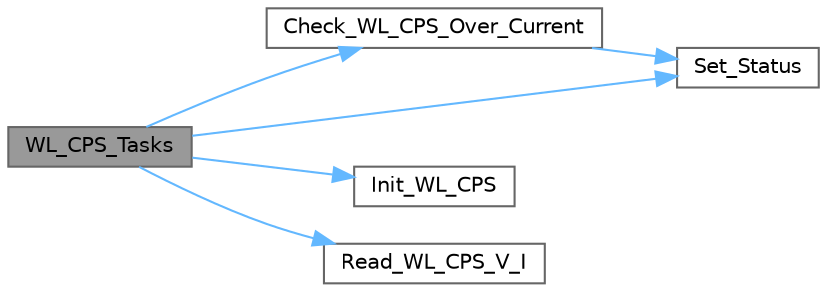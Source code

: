 digraph "WL_CPS_Tasks"
{
 // LATEX_PDF_SIZE
  bgcolor="transparent";
  edge [fontname=Helvetica,fontsize=10,labelfontname=Helvetica,labelfontsize=10];
  node [fontname=Helvetica,fontsize=10,shape=box,height=0.2,width=0.4];
  rankdir="LR";
  Node1 [id="Node000001",label="WL_CPS_Tasks",height=0.2,width=0.4,color="gray40", fillcolor="grey60", style="filled", fontcolor="black",tooltip=" "];
  Node1 -> Node2 [id="edge1_Node000001_Node000002",color="steelblue1",style="solid",tooltip=" "];
  Node2 [id="Node000002",label="Check_WL_CPS_Over_Current",height=0.2,width=0.4,color="grey40", fillcolor="white", style="filled",URL="$wl__cps_8c.html#ab7857a7c2e399bd83a1ec3021a30fe90",tooltip=" "];
  Node2 -> Node3 [id="edge2_Node000002_Node000003",color="steelblue1",style="solid",tooltip=" "];
  Node3 [id="Node000003",label="Set_Status",height=0.2,width=0.4,color="grey40", fillcolor="white", style="filled",URL="$statusst_8c.html#a0fed74420f2d99f6d100fd94494b38f6",tooltip=" "];
  Node1 -> Node4 [id="edge3_Node000001_Node000004",color="steelblue1",style="solid",tooltip=" "];
  Node4 [id="Node000004",label="Init_WL_CPS",height=0.2,width=0.4,color="grey40", fillcolor="white", style="filled",URL="$wl__cps_8c.html#af1bd913adbd7b4e5347233d51d153903",tooltip=" "];
  Node1 -> Node5 [id="edge4_Node000001_Node000005",color="steelblue1",style="solid",tooltip=" "];
  Node5 [id="Node000005",label="Read_WL_CPS_V_I",height=0.2,width=0.4,color="grey40", fillcolor="white", style="filled",URL="$wl__cps_8c.html#abbba038142864011e61d92408fcd4aa0",tooltip=" "];
  Node1 -> Node3 [id="edge5_Node000001_Node000003",color="steelblue1",style="solid",tooltip=" "];
}
